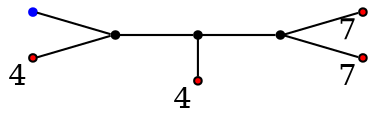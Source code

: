 graph diagram {
node [shape=point,color=black];
rankdir = LR;
subgraph subdiagram {
2 -- 1 -- 3;
}
{5,6} -- 2;
{rank=same;1 -- 4};
3 -- {8,7};
4 [fillcolor=red,xlabel=4];
5 [color=blue];
6 [fillcolor=red,xlabel=4];
7 [fillcolor=red,xlabel=7];
8 [fillcolor=red,xlabel=7];
}
